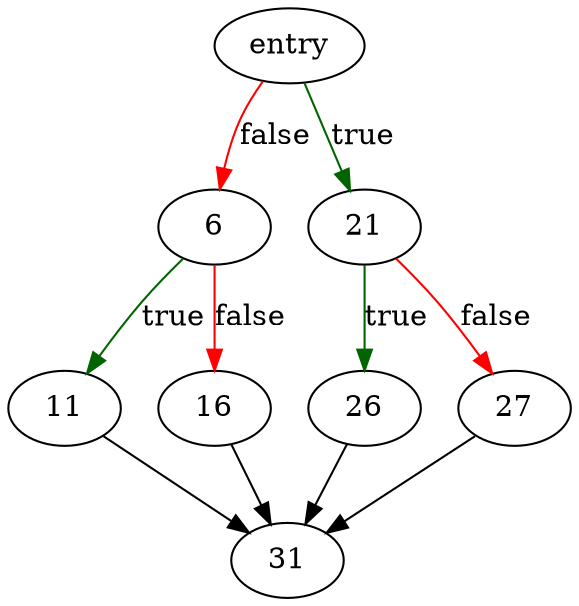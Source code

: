 digraph "argv_iter" {
	// Node definitions.
	2 [label=entry];
	6;
	11;
	16;
	21;
	26;
	27;
	31;

	// Edge definitions.
	2 -> 6 [
		color=red
		label=false
	];
	2 -> 21 [
		color=darkgreen
		label=true
	];
	6 -> 11 [
		color=darkgreen
		label=true
	];
	6 -> 16 [
		color=red
		label=false
	];
	11 -> 31;
	16 -> 31;
	21 -> 26 [
		color=darkgreen
		label=true
	];
	21 -> 27 [
		color=red
		label=false
	];
	26 -> 31;
	27 -> 31;
}